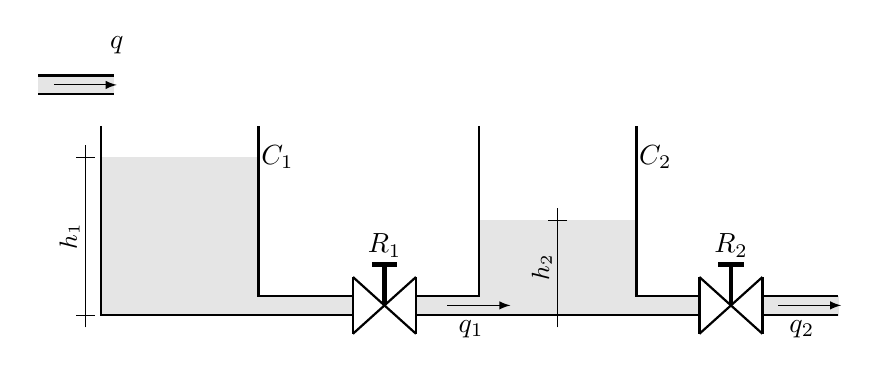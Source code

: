 \usetikzlibrary{calc}
\begin{tikzpicture}[scale=0.8]
    \draw [ultra thin,color=Gray!20,fill] (0,-.5) rectangle (2.5,-3);
    \draw [ultra thin,color=Gray!20,fill] (2.5,-3) rectangle ++(1.5,.3);
    \draw [ultra thin,color=Gray!20,fill] (6,-1.5) rectangle (8.5,-3);
    \draw [ultra thin,color=Gray!20,fill] (10.5,-3) rectangle ++(1.2,.3);
    \draw [thick] (0,0) -- (0,-3) -- ++(4,0) coordinate(FimDoCano);
    \draw [thick] ($(FimDoCano)+(0,.3)$) -- ++(-1.5,0) -- ++(0,2.7);
    
    \draw [ultra thin,color=Gray!20,fill] ($(FimDoCano)+(1,0)$) rectangle ++(4.5,.3);
    \draw [thick] ($(FimDoCano)+(0,-.3)$) -- ++(0,.9);
    \draw [thick] ($(FimDoCano)+(0,-.3)$) -- ++(1,.9);
    \draw [thick] ($(FimDoCano)+(1,.6)$) -- ++(0,-.9);
    \draw [thick] ($(FimDoCano)+(1,-.3)$) -- ($(FimDoCano)+(0,.6)$);
    \draw [ultra thick] ($(FimDoCano)+(.5,.15)$) -- ++(0,.65) coordinate (Registro);
    \draw [ultra thick] ($(Registro)+(-.2,0)$) -- ($(Registro)+(.2,0)$);
    \draw [-latex] ($(FimDoCano)+(1.5,.15)$) -- ++(1,0) node [xshift=-.5cm,yshift=-.3cm] {$q_1$};
    \draw [thick] ($(FimDoCano)+(1,0)$) -- ++(4.5,0) ++(0,.3) -- ++(-1,0) -- ++(0,2.7) ++(-2.5,0) -- ++(0,-2.7) -- ++(-1,0);
    \draw [thick] ($(FimDoCano)+(5.5,-.3)$) -- ++(0,.9);
    \draw [thick] ($(FimDoCano)+(5.5,-.3)$) -- ++(1,.9);
    \draw [thick] ($(FimDoCano)+(6.5,.6)$) -- ++(0,-.9);
    \draw [thick] ($(FimDoCano)+(6.5,-.3)$) -- ($(FimDoCano)+(5.5,.6)$);
    \draw [ultra thick] ($(FimDoCano)+(6,.15)$) -- ++(0,.65) coordinate (Registro2);
    \draw [ultra thick] ($(Registro2)+(-.2,0)$) -- ($(Registro2)+(.2,0)$);\draw [very thin] (-.1,-3) -- ++(-.3,0);
    \draw [very thin] (-.1,-.5) -- ++(-.3,0);
    \draw [very thin] (-.25,-3.2) -- ++(0,2.9);
    \node [rotate=90] at (-.5,-1.75) {\small$h_1$};
    \draw [very thin] (7.4,-1.5) -- ++(-.3,0);
    \draw [very thin] (7.25,-3.2) -- ++(0,1.9);
    \node [rotate=90] at (7,-2.25) {\small$h_2$};
    \node (NomedoRegistro) at ($(Registro)+(0,.3)$) {$R_1$};
    \node (NomedoTanque) at ($(FimDoCano)+(-1.2,2.5)$) {$C_1$};
    \node (NomedoRegistro2) at ($(Registro2)+(0,.3)$) {$R_2$};
    \node (NomedoTanque2) at ($(FimDoCano)+(4.8,2.5)$) {$C_2$};
    \draw [ultra thin,color=Gray!20,fill] (-1,.5) rectangle ++(1.2,.3);
    \draw [thick] (-1,.5) -- ++(1.2,0) ++(0,.3) -- ++(-1.2,0);
    \draw [-latex] (-.75,.65) -- ++(1,0) node [yshift=.5cm] {$q$};
    \draw [thick] (10.5,-3) -- ++(1.2,0) ++(0,.3) -- ++(-1.2,0);
    \draw [-latex] (10.75,-2.85) -- ++(1,0) node [xshift=-.5cm,yshift=-.3cm] {$q_2$};
\end{tikzpicture}